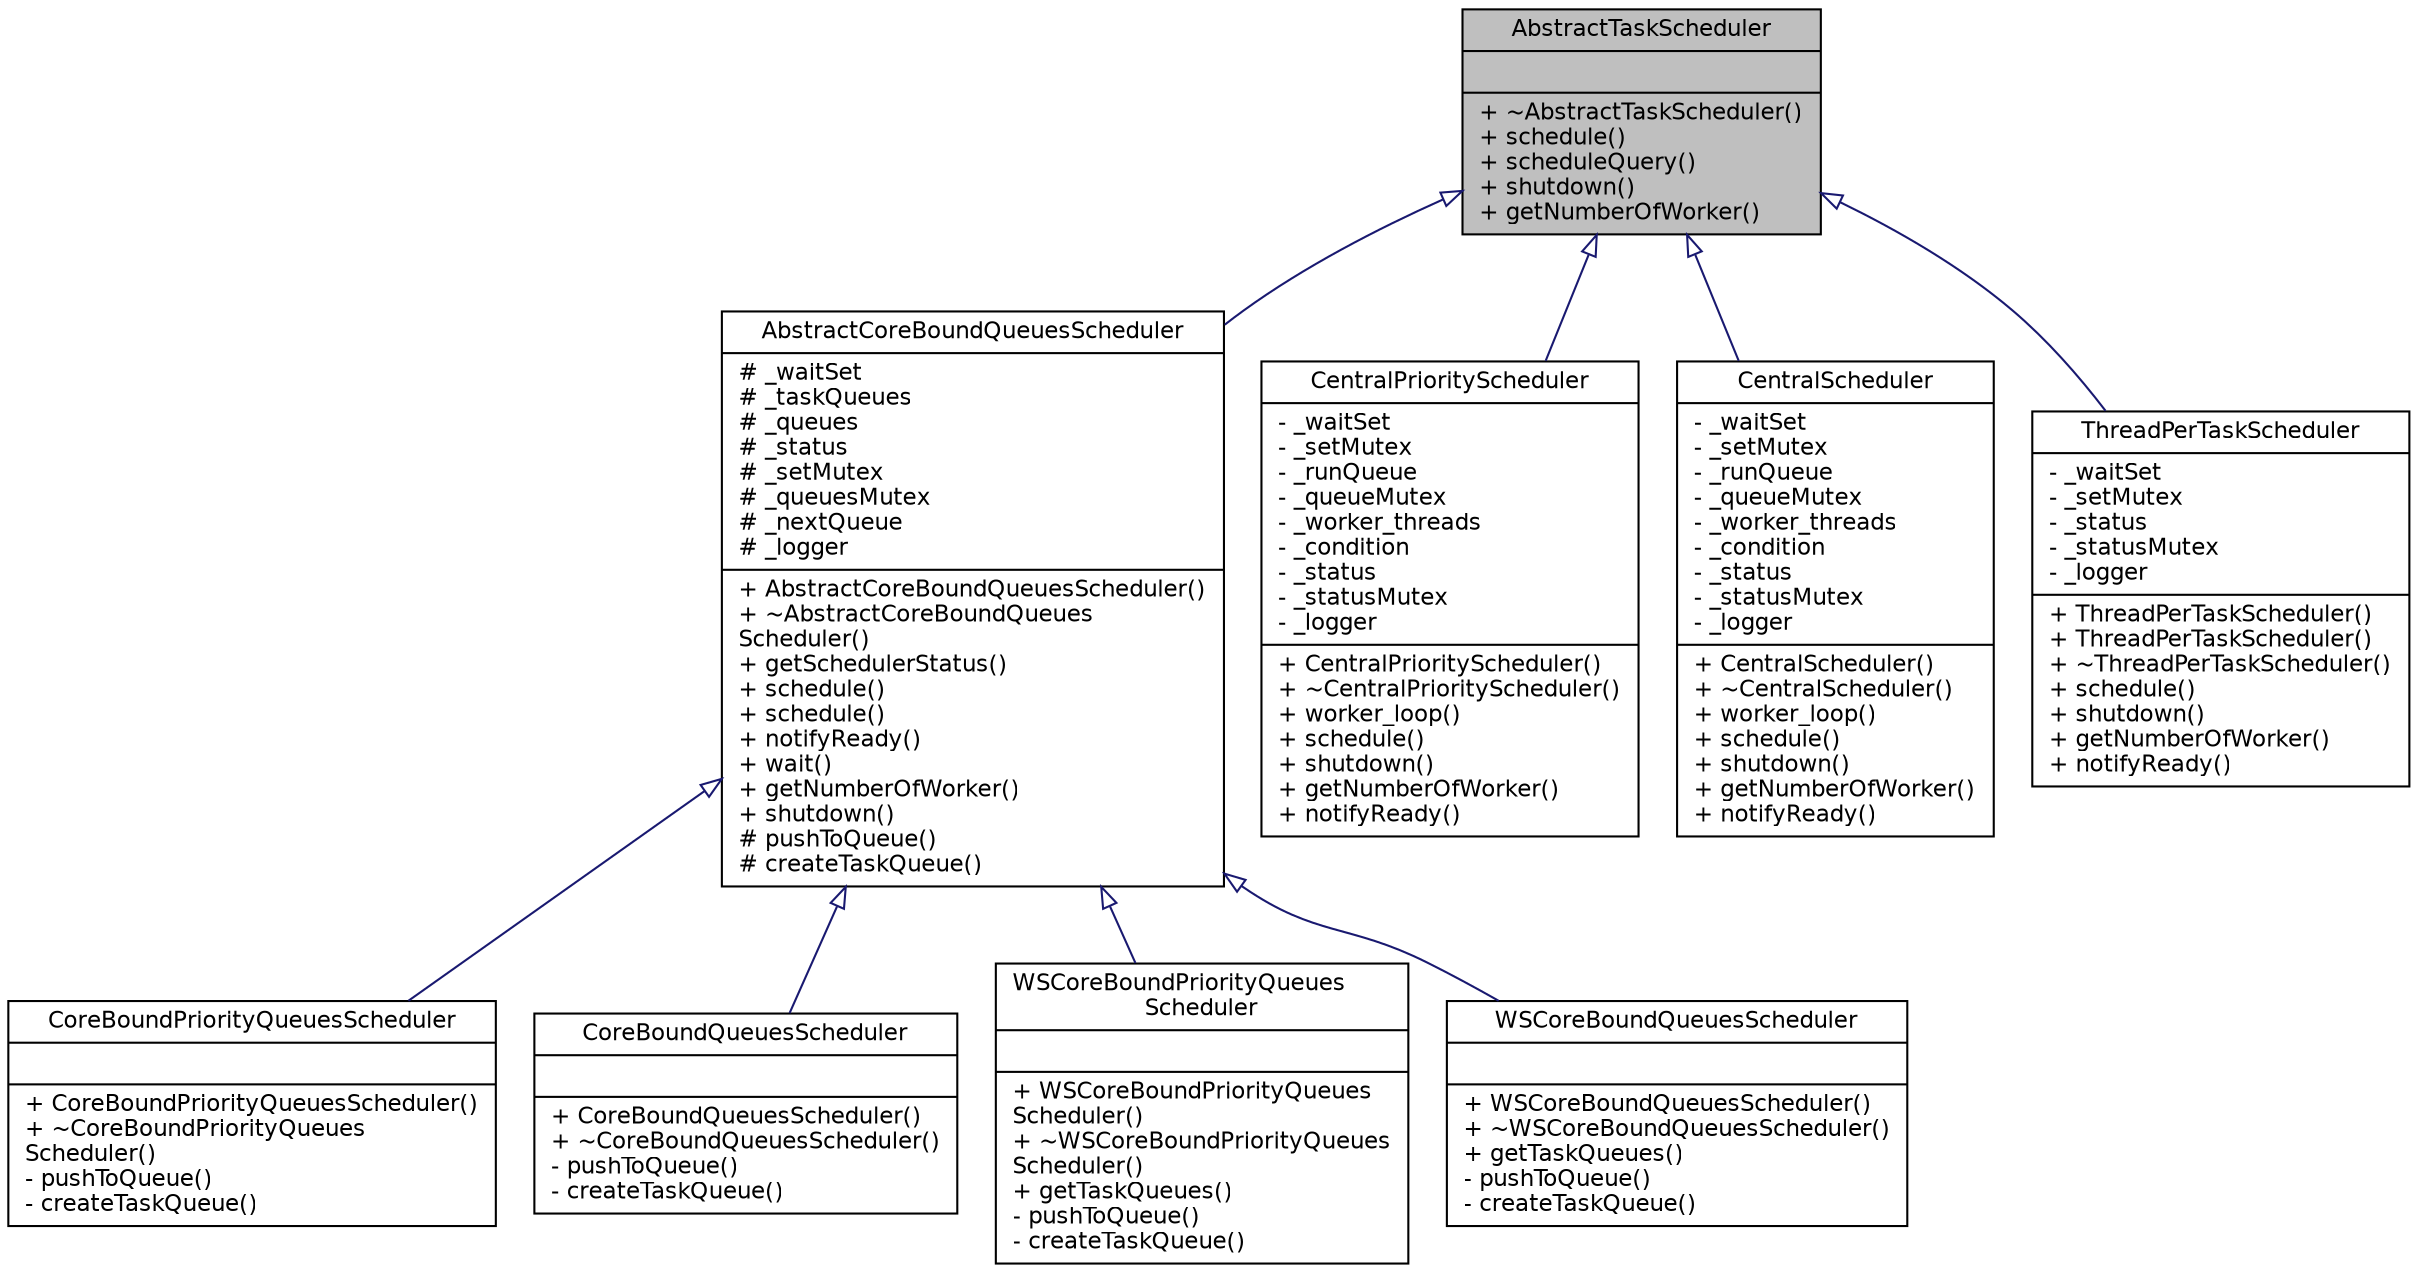 digraph "AbstractTaskScheduler"
{
  edge [fontname="Helvetica",fontsize="11",labelfontname="Helvetica",labelfontsize="11"];
  node [fontname="Helvetica",fontsize="11",shape=record];
  Node1 [label="{AbstractTaskScheduler\n||+ ~AbstractTaskScheduler()\l+ schedule()\l+ scheduleQuery()\l+ shutdown()\l+ getNumberOfWorker()\l}",height=0.2,width=0.4,color="black", fillcolor="grey75", style="filled" fontcolor="black"];
  Node1 -> Node2 [dir="back",color="midnightblue",fontsize="11",style="solid",arrowtail="onormal",fontname="Helvetica"];
  Node2 [label="{AbstractCoreBoundQueuesScheduler\n|# _waitSet\l# _taskQueues\l# _queues\l# _status\l# _setMutex\l# _queuesMutex\l# _nextQueue\l# _logger\l|+ AbstractCoreBoundQueuesScheduler()\l+ ~AbstractCoreBoundQueues\lScheduler()\l+ getSchedulerStatus()\l+ schedule()\l+ schedule()\l+ notifyReady()\l+ wait()\l+ getNumberOfWorker()\l+ shutdown()\l# pushToQueue()\l# createTaskQueue()\l}",height=0.2,width=0.4,color="black", fillcolor="white", style="filled",URL="$class_abstract_core_bound_queues_scheduler.html"];
  Node2 -> Node3 [dir="back",color="midnightblue",fontsize="11",style="solid",arrowtail="onormal",fontname="Helvetica"];
  Node3 [label="{CoreBoundPriorityQueuesScheduler\n||+ CoreBoundPriorityQueuesScheduler()\l+ ~CoreBoundPriorityQueues\lScheduler()\l- pushToQueue()\l- createTaskQueue()\l}",height=0.2,width=0.4,color="black", fillcolor="white", style="filled",URL="$class_core_bound_priority_queues_scheduler.html"];
  Node2 -> Node4 [dir="back",color="midnightblue",fontsize="11",style="solid",arrowtail="onormal",fontname="Helvetica"];
  Node4 [label="{CoreBoundQueuesScheduler\n||+ CoreBoundQueuesScheduler()\l+ ~CoreBoundQueuesScheduler()\l- pushToQueue()\l- createTaskQueue()\l}",height=0.2,width=0.4,color="black", fillcolor="white", style="filled",URL="$class_core_bound_queues_scheduler.html"];
  Node2 -> Node5 [dir="back",color="midnightblue",fontsize="11",style="solid",arrowtail="onormal",fontname="Helvetica"];
  Node5 [label="{WSCoreBoundPriorityQueues\lScheduler\n||+ WSCoreBoundPriorityQueues\lScheduler()\l+ ~WSCoreBoundPriorityQueues\lScheduler()\l+ getTaskQueues()\l- pushToQueue()\l- createTaskQueue()\l}",height=0.2,width=0.4,color="black", fillcolor="white", style="filled",URL="$class_w_s_core_bound_priority_queues_scheduler.html"];
  Node2 -> Node6 [dir="back",color="midnightblue",fontsize="11",style="solid",arrowtail="onormal",fontname="Helvetica"];
  Node6 [label="{WSCoreBoundQueuesScheduler\n||+ WSCoreBoundQueuesScheduler()\l+ ~WSCoreBoundQueuesScheduler()\l+ getTaskQueues()\l- pushToQueue()\l- createTaskQueue()\l}",height=0.2,width=0.4,color="black", fillcolor="white", style="filled",URL="$class_w_s_core_bound_queues_scheduler.html"];
  Node1 -> Node7 [dir="back",color="midnightblue",fontsize="11",style="solid",arrowtail="onormal",fontname="Helvetica"];
  Node7 [label="{CentralPriorityScheduler\n|- _waitSet\l- _setMutex\l- _runQueue\l- _queueMutex\l- _worker_threads\l- _condition\l- _status\l- _statusMutex\l- _logger\l|+ CentralPriorityScheduler()\l+ ~CentralPriorityScheduler()\l+ worker_loop()\l+ schedule()\l+ shutdown()\l+ getNumberOfWorker()\l+ notifyReady()\l}",height=0.2,width=0.4,color="black", fillcolor="white", style="filled",URL="$class_central_priority_scheduler.html"];
  Node1 -> Node8 [dir="back",color="midnightblue",fontsize="11",style="solid",arrowtail="onormal",fontname="Helvetica"];
  Node8 [label="{CentralScheduler\n|- _waitSet\l- _setMutex\l- _runQueue\l- _queueMutex\l- _worker_threads\l- _condition\l- _status\l- _statusMutex\l- _logger\l|+ CentralScheduler()\l+ ~CentralScheduler()\l+ worker_loop()\l+ schedule()\l+ shutdown()\l+ getNumberOfWorker()\l+ notifyReady()\l}",height=0.2,width=0.4,color="black", fillcolor="white", style="filled",URL="$class_central_scheduler.html"];
  Node1 -> Node9 [dir="back",color="midnightblue",fontsize="11",style="solid",arrowtail="onormal",fontname="Helvetica"];
  Node9 [label="{ThreadPerTaskScheduler\n|- _waitSet\l- _setMutex\l- _status\l- _statusMutex\l- _logger\l|+ ThreadPerTaskScheduler()\l+ ThreadPerTaskScheduler()\l+ ~ThreadPerTaskScheduler()\l+ schedule()\l+ shutdown()\l+ getNumberOfWorker()\l+ notifyReady()\l}",height=0.2,width=0.4,color="black", fillcolor="white", style="filled",URL="$class_thread_per_task_scheduler.html"];
}
